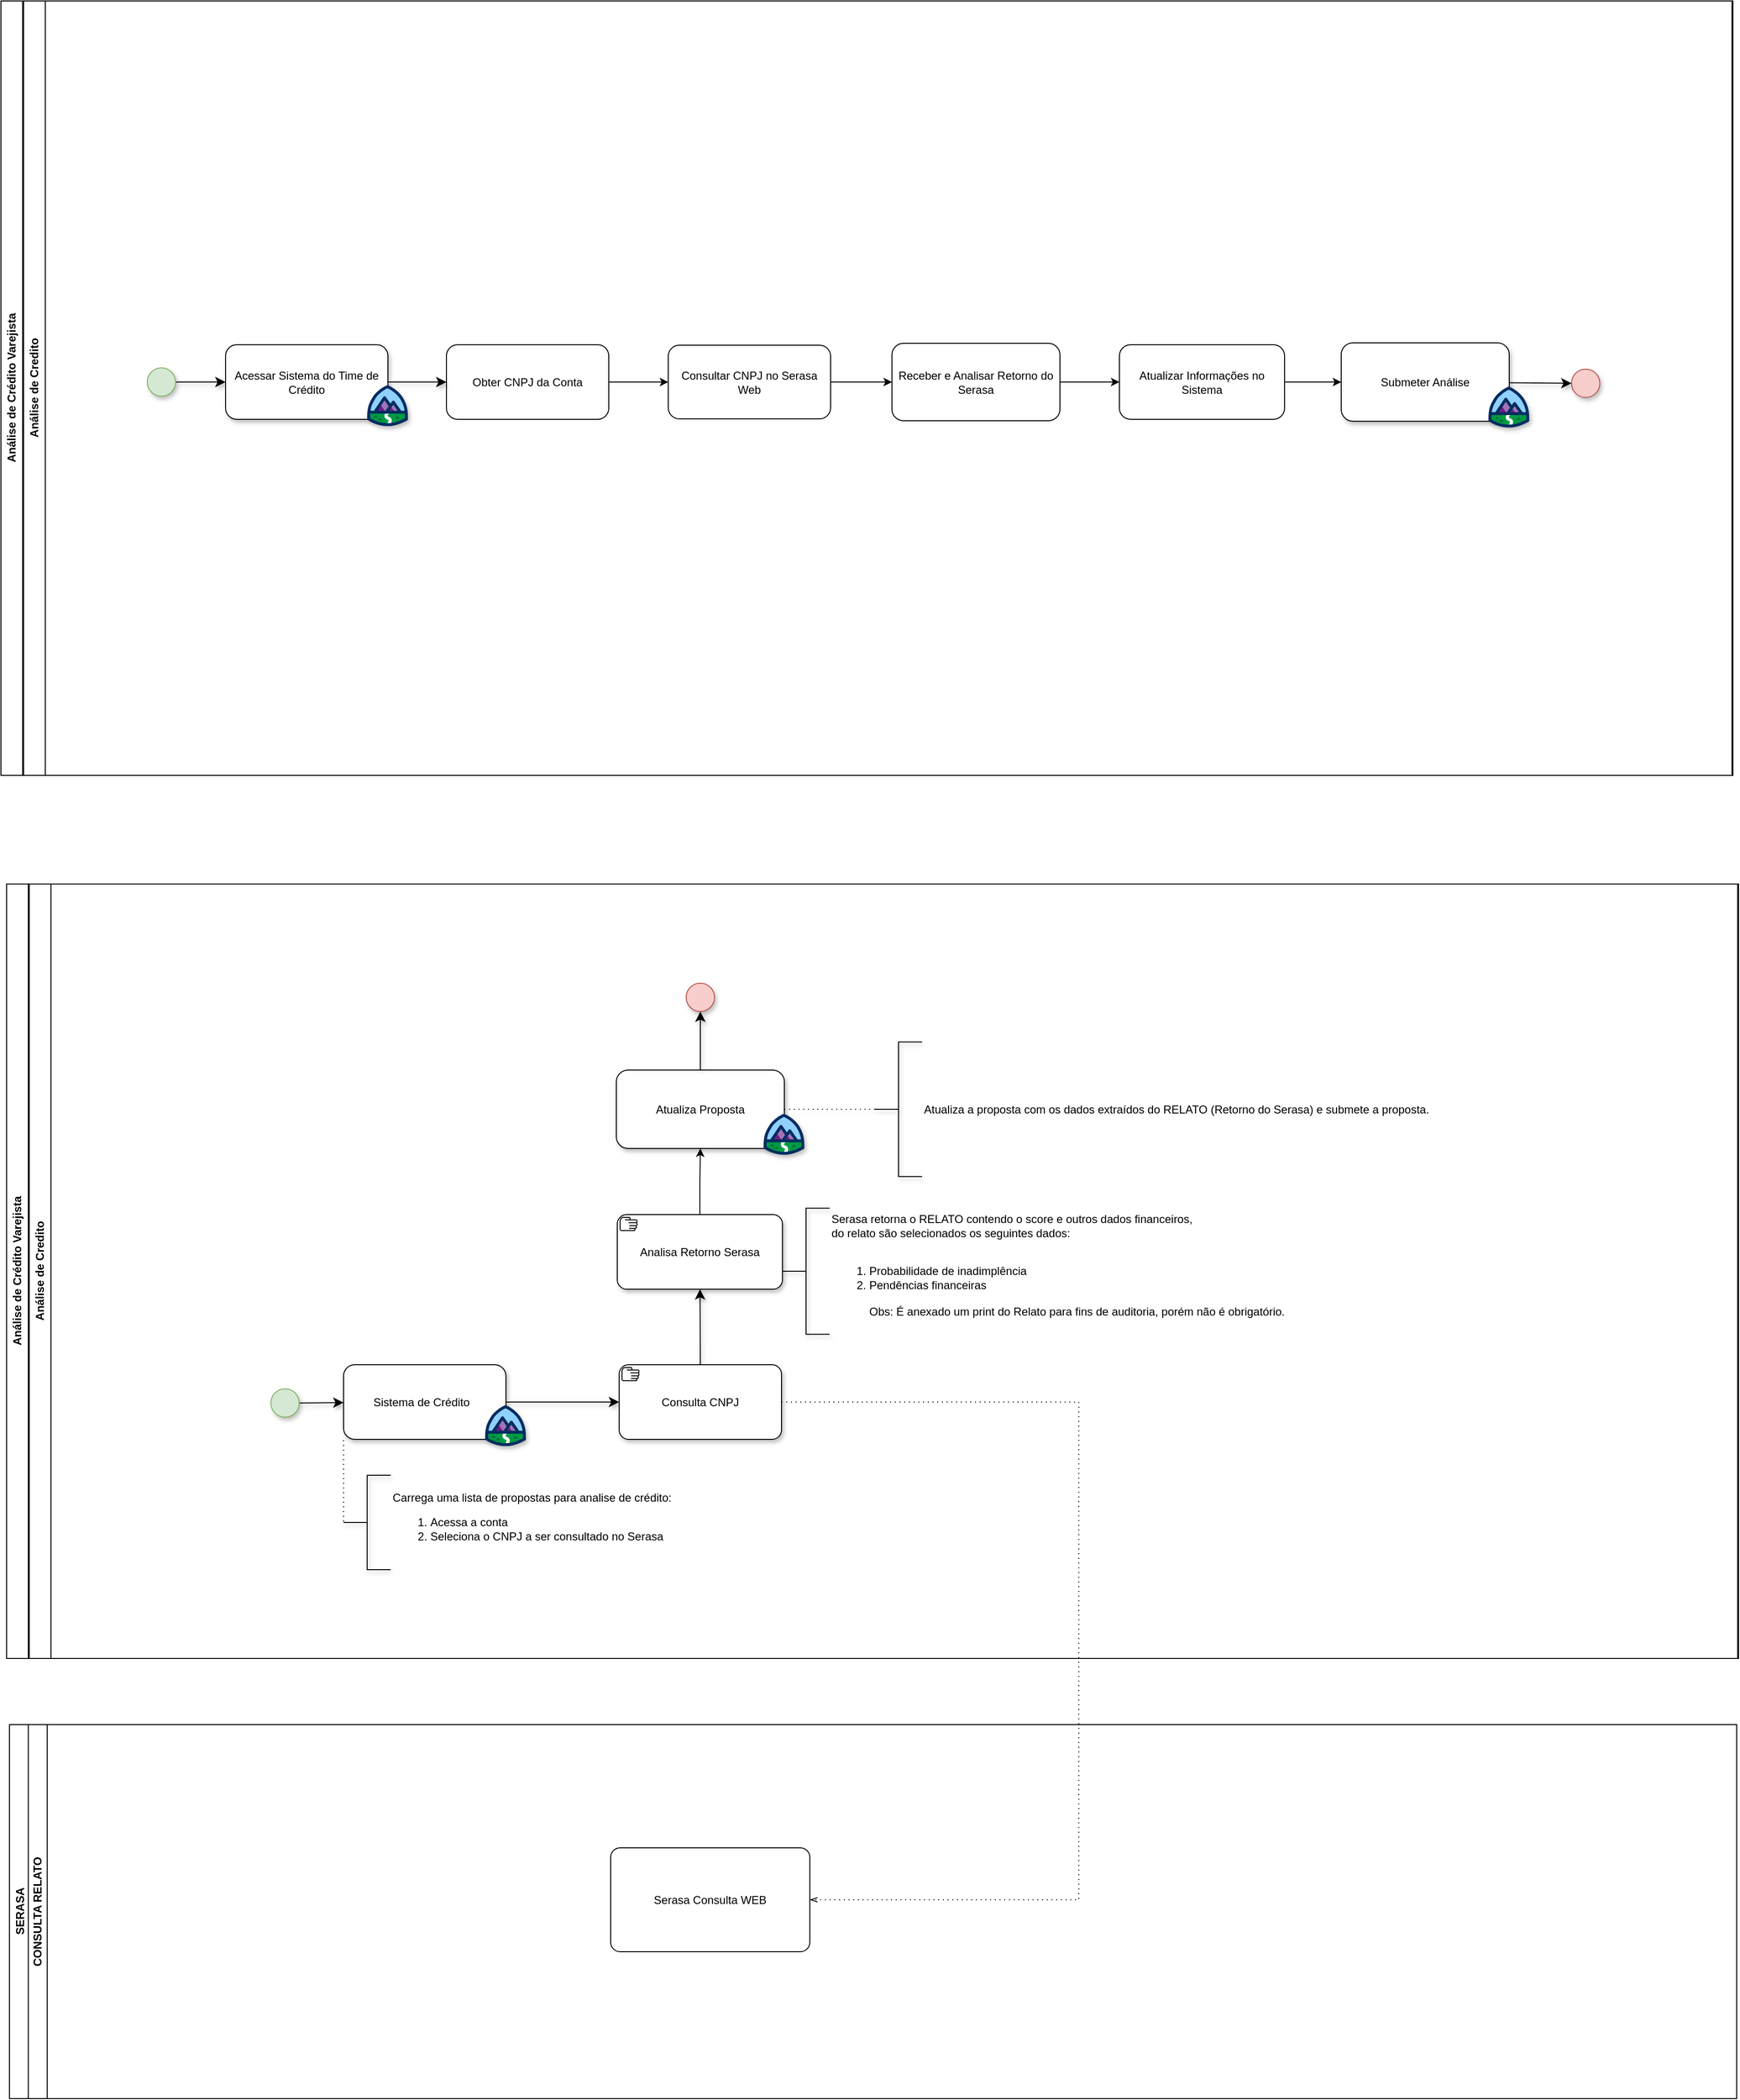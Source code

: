 <mxfile version="24.5.2" type="github">
  <diagram id="C5RBs43oDa-KdzZeNtuy" name="Page-1">
    <mxGraphModel dx="2840" dy="879" grid="0" gridSize="10" guides="1" tooltips="1" connect="1" arrows="1" fold="1" page="0" pageScale="1" pageWidth="827" pageHeight="1169" math="0" shadow="0">
      <root>
        <mxCell id="WIyWlLk6GJQsqaUBKTNV-0" />
        <mxCell id="WIyWlLk6GJQsqaUBKTNV-1" parent="WIyWlLk6GJQsqaUBKTNV-0" />
        <mxCell id="lvurAt_0jHL3qIo_Dz8O-0" value="Análise de Credito" style="swimlane;horizontal=0;whiteSpace=wrap;html=1;shadow=0;" vertex="1" parent="WIyWlLk6GJQsqaUBKTNV-1">
          <mxGeometry x="-140" y="1530" width="1811" height="820" as="geometry" />
        </mxCell>
        <mxCell id="lvurAt_0jHL3qIo_Dz8O-1" style="edgeStyle=none;curved=1;rounded=0;orthogonalLoop=1;jettySize=auto;html=1;fontSize=12;startSize=8;endSize=8;shadow=1;" edge="1" parent="lvurAt_0jHL3qIo_Dz8O-0" source="lvurAt_0jHL3qIo_Dz8O-2" target="lvurAt_0jHL3qIo_Dz8O-4">
          <mxGeometry relative="1" as="geometry" />
        </mxCell>
        <mxCell id="lvurAt_0jHL3qIo_Dz8O-2" value="" style="ellipse;whiteSpace=wrap;html=1;aspect=fixed;fillColor=#d5e8d4;strokeColor=#82b366;shadow=1;" vertex="1" parent="lvurAt_0jHL3qIo_Dz8O-0">
          <mxGeometry x="256" y="534.5" width="30" height="30" as="geometry" />
        </mxCell>
        <mxCell id="lvurAt_0jHL3qIo_Dz8O-3" value="" style="group;shadow=1;rounded=1;" vertex="1" connectable="0" parent="lvurAt_0jHL3qIo_Dz8O-0">
          <mxGeometry x="333" y="509" width="522" height="86.18" as="geometry" />
        </mxCell>
        <mxCell id="lvurAt_0jHL3qIo_Dz8O-4" value="&lt;div&gt;&amp;nbsp;Sistema de Crédito&amp;nbsp;&amp;nbsp;&lt;span style=&quot;background-color: initial;&quot;&gt;&amp;nbsp;&lt;/span&gt;&lt;/div&gt;" style="rounded=1;whiteSpace=wrap;html=1;shadow=1;glass=0;" vertex="1" parent="lvurAt_0jHL3qIo_Dz8O-3">
          <mxGeometry width="172" height="79" as="geometry" />
        </mxCell>
        <mxCell id="lvurAt_0jHL3qIo_Dz8O-5" value="" style="verticalLabelPosition=bottom;aspect=fixed;html=1;shape=mxgraph.salesforce.learning;shadow=1;" vertex="1" parent="lvurAt_0jHL3qIo_Dz8O-3">
          <mxGeometry x="150" y="42.83" width="43.35" height="43.35" as="geometry" />
        </mxCell>
        <mxCell id="lvurAt_0jHL3qIo_Dz8O-6" value="Carrega uma lista de propostas para analise de crédito:&lt;div&gt;&lt;ol&gt;&lt;li&gt;&lt;span style=&quot;background-color: initial; text-align: center; text-wrap: wrap;&quot;&gt;Acessa a conta&amp;nbsp;&lt;/span&gt;&lt;/li&gt;&lt;li&gt;&lt;span style=&quot;background-color: initial; text-align: center; text-wrap: wrap;&quot;&gt;Seleciona o CNPJ a ser consultado no Serasa&amp;nbsp;&lt;/span&gt;&lt;span style=&quot;background-color: initial; text-align: center; text-wrap: wrap;&quot;&gt;&amp;nbsp;&lt;/span&gt;&lt;/li&gt;&lt;/ol&gt;&lt;/div&gt;" style="html=1;shape=mxgraph.flowchart.annotation_2;align=left;labelPosition=right;shadow=1;" vertex="1" parent="lvurAt_0jHL3qIo_Dz8O-0">
          <mxGeometry x="333" y="626" width="50" height="100" as="geometry" />
        </mxCell>
        <mxCell id="lvurAt_0jHL3qIo_Dz8O-7" value="" style="edgeStyle=elbowEdgeStyle;fontSize=12;html=1;endFill=0;startFill=0;endSize=6;startSize=6;dashed=1;dashPattern=1 4;endArrow=none;startArrow=none;rounded=0;curved=1;entryX=0;entryY=0.5;entryDx=0;entryDy=0;entryPerimeter=0;shadow=1;" edge="1" parent="lvurAt_0jHL3qIo_Dz8O-0" target="lvurAt_0jHL3qIo_Dz8O-6">
          <mxGeometry width="160" relative="1" as="geometry">
            <mxPoint x="333" y="589" as="sourcePoint" />
            <mxPoint x="414" y="684" as="targetPoint" />
            <Array as="points" />
          </mxGeometry>
        </mxCell>
        <mxCell id="lvurAt_0jHL3qIo_Dz8O-8" value="" style="edgeStyle=none;curved=1;rounded=0;orthogonalLoop=1;jettySize=auto;html=1;fontSize=12;startSize=8;endSize=8;exitX=0.5;exitY=0;exitDx=0;exitDy=0;exitPerimeter=0;shadow=1;" edge="1" parent="lvurAt_0jHL3qIo_Dz8O-0" source="lvurAt_0jHL3qIo_Dz8O-9" target="lvurAt_0jHL3qIo_Dz8O-15">
          <mxGeometry relative="1" as="geometry">
            <mxPoint x="832.699" y="-23.0" as="sourcePoint" />
          </mxGeometry>
        </mxCell>
        <mxCell id="lvurAt_0jHL3qIo_Dz8O-9" value="&lt;div&gt;Consulta CNPJ&lt;/div&gt;" style="points=[[0.25,0,0],[0.5,0,0],[0.75,0,0],[1,0.25,0],[1,0.5,0],[1,0.75,0],[0.75,1,0],[0.5,1,0],[0.25,1,0],[0,0.75,0],[0,0.5,0],[0,0.25,0]];shape=mxgraph.bpmn.task;whiteSpace=wrap;rectStyle=rounded;size=10;html=1;container=1;expand=0;collapsible=0;taskMarker=manual;shadow=1;" vertex="1" parent="lvurAt_0jHL3qIo_Dz8O-0">
          <mxGeometry x="625" y="509" width="172" height="79" as="geometry" />
        </mxCell>
        <mxCell id="lvurAt_0jHL3qIo_Dz8O-10" value="" style="edgeStyle=none;curved=1;rounded=0;orthogonalLoop=1;jettySize=auto;html=1;fontSize=12;startSize=8;endSize=8;shadow=1;" edge="1" parent="lvurAt_0jHL3qIo_Dz8O-0" source="lvurAt_0jHL3qIo_Dz8O-4" target="lvurAt_0jHL3qIo_Dz8O-9">
          <mxGeometry relative="1" as="geometry" />
        </mxCell>
        <mxCell id="lvurAt_0jHL3qIo_Dz8O-11" value="Atualiza a proposta com os dados extraídos do RELATO (Retorno do Serasa) e submete a proposta." style="html=1;shape=mxgraph.flowchart.annotation_2;align=left;labelPosition=right;shadow=1;" vertex="1" parent="lvurAt_0jHL3qIo_Dz8O-0">
          <mxGeometry x="896" y="167.25" width="50" height="142.5" as="geometry" />
        </mxCell>
        <mxCell id="lvurAt_0jHL3qIo_Dz8O-12" value="" style="edgeStyle=elbowEdgeStyle;fontSize=12;html=1;endFill=0;startFill=0;endSize=6;startSize=6;dashed=1;dashPattern=1 4;endArrow=none;startArrow=none;rounded=0;shadow=1;" edge="1" parent="lvurAt_0jHL3qIo_Dz8O-0" source="lvurAt_0jHL3qIo_Dz8O-18" target="lvurAt_0jHL3qIo_Dz8O-11">
          <mxGeometry width="160" relative="1" as="geometry">
            <mxPoint x="799" y="237" as="sourcePoint" />
            <mxPoint x="850" y="454" as="targetPoint" />
          </mxGeometry>
        </mxCell>
        <mxCell id="lvurAt_0jHL3qIo_Dz8O-13" value="Análise de Crédito Varejista" style="swimlane;horizontal=0;whiteSpace=wrap;html=1;" vertex="1" parent="lvurAt_0jHL3qIo_Dz8O-0">
          <mxGeometry x="-24" width="1834" height="820" as="geometry" />
        </mxCell>
        <mxCell id="lvurAt_0jHL3qIo_Dz8O-14" value="" style="edgeStyle=orthogonalEdgeStyle;rounded=0;orthogonalLoop=1;jettySize=auto;html=1;" edge="1" parent="lvurAt_0jHL3qIo_Dz8O-13" source="lvurAt_0jHL3qIo_Dz8O-15" target="lvurAt_0jHL3qIo_Dz8O-18">
          <mxGeometry relative="1" as="geometry" />
        </mxCell>
        <mxCell id="lvurAt_0jHL3qIo_Dz8O-15" value="Analisa Retorno Serasa" style="points=[[0.25,0,0],[0.5,0,0],[0.75,0,0],[1,0.25,0],[1,0.5,0],[1,0.75,0],[0.75,1,0],[0.5,1,0],[0.25,1,0],[0,0.75,0],[0,0.5,0],[0,0.25,0]];shape=mxgraph.bpmn.task;whiteSpace=wrap;rectStyle=rounded;size=10;html=1;container=1;expand=0;collapsible=0;taskMarker=manual;shadow=1;" vertex="1" parent="lvurAt_0jHL3qIo_Dz8O-13">
          <mxGeometry x="647" y="350" width="175" height="79" as="geometry" />
        </mxCell>
        <mxCell id="lvurAt_0jHL3qIo_Dz8O-16" value="Serasa retorna o RELATO contendo o score e outros dados financeiros,&amp;nbsp;&lt;div&gt;do relato são selecionados os seguintes dados:&lt;div&gt;&lt;br&gt;&lt;/div&gt;&lt;div&gt;&lt;ol&gt;&lt;li&gt;Probabilidade de inadimplência&lt;/li&gt;&lt;li&gt;Pendências financeiras&lt;br&gt;&lt;br&gt;Obs: É anexado um print do Relato para fins de auditoria, porém não é obrigatório.&lt;/li&gt;&lt;/ol&gt;&lt;/div&gt;&lt;/div&gt;" style="html=1;shape=mxgraph.flowchart.annotation_2;align=left;labelPosition=right;shadow=1;" vertex="1" parent="lvurAt_0jHL3qIo_Dz8O-13">
          <mxGeometry x="822" y="343.25" width="50" height="133.5" as="geometry" />
        </mxCell>
        <mxCell id="lvurAt_0jHL3qIo_Dz8O-17" value="" style="group;shadow=1;rounded=1;" vertex="1" connectable="0" parent="lvurAt_0jHL3qIo_Dz8O-13">
          <mxGeometry x="646" y="197" width="199.35" height="89.68" as="geometry" />
        </mxCell>
        <mxCell id="lvurAt_0jHL3qIo_Dz8O-18" value="&lt;div&gt;Atualiza Proposta&lt;br&gt;&lt;/div&gt;" style="rounded=1;whiteSpace=wrap;html=1;shadow=1;glass=0;" vertex="1" parent="lvurAt_0jHL3qIo_Dz8O-17">
          <mxGeometry width="178" height="83" as="geometry" />
        </mxCell>
        <mxCell id="lvurAt_0jHL3qIo_Dz8O-19" style="edgeStyle=none;curved=1;rounded=0;orthogonalLoop=1;jettySize=auto;html=1;entryX=0;entryY=0.5;entryDx=0;entryDy=0;fontSize=12;startSize=8;endSize=8;shadow=1;" edge="1" parent="lvurAt_0jHL3qIo_Dz8O-17" source="lvurAt_0jHL3qIo_Dz8O-18" target="lvurAt_0jHL3qIo_Dz8O-18">
          <mxGeometry relative="1" as="geometry" />
        </mxCell>
        <mxCell id="lvurAt_0jHL3qIo_Dz8O-20" value="" style="verticalLabelPosition=bottom;aspect=fixed;html=1;shape=mxgraph.salesforce.learning;shadow=1;" vertex="1" parent="lvurAt_0jHL3qIo_Dz8O-17">
          <mxGeometry x="156" y="46.33" width="43.35" height="43.35" as="geometry" />
        </mxCell>
        <mxCell id="lvurAt_0jHL3qIo_Dz8O-21" value="" style="ellipse;whiteSpace=wrap;html=1;aspect=fixed;fillColor=#f8cecc;strokeColor=#b85450;shadow=1;" vertex="1" parent="lvurAt_0jHL3qIo_Dz8O-13">
          <mxGeometry x="720" y="105" width="30" height="30" as="geometry" />
        </mxCell>
        <mxCell id="lvurAt_0jHL3qIo_Dz8O-22" value="" style="edgeStyle=none;curved=1;rounded=0;orthogonalLoop=1;jettySize=auto;html=1;fontSize=12;startSize=8;endSize=8;shadow=1;entryX=0.5;entryY=1;entryDx=0;entryDy=0;" edge="1" parent="lvurAt_0jHL3qIo_Dz8O-13" source="lvurAt_0jHL3qIo_Dz8O-18" target="lvurAt_0jHL3qIo_Dz8O-21">
          <mxGeometry relative="1" as="geometry">
            <mxPoint x="735.887" y="142.0" as="targetPoint" />
          </mxGeometry>
        </mxCell>
        <mxCell id="lvurAt_0jHL3qIo_Dz8O-23" value="" style="edgeStyle=elbowEdgeStyle;fontSize=12;html=1;endFill=0;startFill=0;endSize=6;startSize=6;dashed=1;dashPattern=1 4;endArrow=openThin;startArrow=none;rounded=0;entryX=1;entryY=0.5;entryDx=0;entryDy=0;entryPerimeter=0;shadow=0;" edge="1" parent="WIyWlLk6GJQsqaUBKTNV-1" source="lvurAt_0jHL3qIo_Dz8O-9" target="lvurAt_0jHL3qIo_Dz8O-26">
          <mxGeometry width="160" relative="1" as="geometry">
            <mxPoint x="865.0" y="2120" as="sourcePoint" />
            <mxPoint x="1148" y="2576.5" as="targetPoint" />
            <Array as="points">
              <mxPoint x="972" y="2445.5" />
            </Array>
          </mxGeometry>
        </mxCell>
        <mxCell id="lvurAt_0jHL3qIo_Dz8O-24" value="SERASA" style="swimlane;horizontal=0;whiteSpace=wrap;html=1;" vertex="1" parent="WIyWlLk6GJQsqaUBKTNV-1">
          <mxGeometry x="-161" y="2420" width="1830" height="396" as="geometry" />
        </mxCell>
        <mxCell id="lvurAt_0jHL3qIo_Dz8O-25" value="CONSULTA RELATO" style="swimlane;startSize=20;horizontal=0;html=1;whiteSpace=wrap;shadow=0;" vertex="1" parent="lvurAt_0jHL3qIo_Dz8O-24">
          <mxGeometry x="20" width="1810" height="396" as="geometry" />
        </mxCell>
        <mxCell id="lvurAt_0jHL3qIo_Dz8O-26" value="Serasa Consulta WEB" style="points=[[0.25,0,0],[0.5,0,0],[0.75,0,0],[1,0.25,0],[1,0.5,0],[1,0.75,0],[0.75,1,0],[0.5,1,0],[0.25,1,0],[0,0.75,0],[0,0.5,0],[0,0.25,0]];shape=mxgraph.bpmn.task;whiteSpace=wrap;rectStyle=rounded;size=10;html=1;container=1;expand=0;collapsible=0;taskMarker=abstract;shadow=0;" vertex="1" parent="lvurAt_0jHL3qIo_Dz8O-25">
          <mxGeometry x="617" y="130.5" width="211" height="110" as="geometry" />
        </mxCell>
        <mxCell id="lvurAt_0jHL3qIo_Dz8O-27" value="Análise de Credito" style="swimlane;horizontal=0;whiteSpace=wrap;html=1;shadow=0;" vertex="1" parent="WIyWlLk6GJQsqaUBKTNV-1">
          <mxGeometry x="-146" y="595" width="1811" height="820" as="geometry" />
        </mxCell>
        <mxCell id="lvurAt_0jHL3qIo_Dz8O-40" value="Análise de Crédito Varejista" style="swimlane;horizontal=0;whiteSpace=wrap;html=1;" vertex="1" parent="lvurAt_0jHL3qIo_Dz8O-27">
          <mxGeometry x="-24" width="1834" height="820" as="geometry" />
        </mxCell>
        <mxCell id="lvurAt_0jHL3qIo_Dz8O-41" value="" style="edgeStyle=orthogonalEdgeStyle;rounded=0;orthogonalLoop=1;jettySize=auto;html=1;" edge="1" parent="lvurAt_0jHL3qIo_Dz8O-40" source="lvurAt_0jHL3qIo_Dz8O-42" target="lvurAt_0jHL3qIo_Dz8O-45">
          <mxGeometry relative="1" as="geometry" />
        </mxCell>
        <mxCell id="lvurAt_0jHL3qIo_Dz8O-42" value="Atualizar Informações no Sistema" style="rounded=1;whiteSpace=wrap;html=1;" vertex="1" parent="lvurAt_0jHL3qIo_Dz8O-40">
          <mxGeometry x="1185" y="364" width="175" height="79" as="geometry" />
        </mxCell>
        <mxCell id="lvurAt_0jHL3qIo_Dz8O-44" value="" style="group;shadow=1;rounded=1;" vertex="1" connectable="0" parent="lvurAt_0jHL3qIo_Dz8O-40">
          <mxGeometry x="1420" y="362" width="199.35" height="89.68" as="geometry" />
        </mxCell>
        <mxCell id="lvurAt_0jHL3qIo_Dz8O-45" value="&lt;div&gt;Submeter Análise&lt;br&gt;&lt;/div&gt;" style="rounded=1;whiteSpace=wrap;html=1;shadow=1;glass=0;" vertex="1" parent="lvurAt_0jHL3qIo_Dz8O-44">
          <mxGeometry width="178" height="83" as="geometry" />
        </mxCell>
        <mxCell id="lvurAt_0jHL3qIo_Dz8O-46" style="edgeStyle=none;curved=1;rounded=0;orthogonalLoop=1;jettySize=auto;html=1;entryX=0;entryY=0.5;entryDx=0;entryDy=0;fontSize=12;startSize=8;endSize=8;shadow=1;" edge="1" parent="lvurAt_0jHL3qIo_Dz8O-44" source="lvurAt_0jHL3qIo_Dz8O-45" target="lvurAt_0jHL3qIo_Dz8O-45">
          <mxGeometry relative="1" as="geometry" />
        </mxCell>
        <mxCell id="lvurAt_0jHL3qIo_Dz8O-47" value="" style="verticalLabelPosition=bottom;aspect=fixed;html=1;shape=mxgraph.salesforce.learning;shadow=1;" vertex="1" parent="lvurAt_0jHL3qIo_Dz8O-44">
          <mxGeometry x="156" y="46.33" width="43.35" height="43.35" as="geometry" />
        </mxCell>
        <mxCell id="lvurAt_0jHL3qIo_Dz8O-48" value="" style="ellipse;whiteSpace=wrap;html=1;aspect=fixed;fillColor=#f8cecc;strokeColor=#b85450;shadow=1;" vertex="1" parent="lvurAt_0jHL3qIo_Dz8O-40">
          <mxGeometry x="1664" y="389.84" width="30" height="30" as="geometry" />
        </mxCell>
        <mxCell id="lvurAt_0jHL3qIo_Dz8O-49" value="" style="edgeStyle=none;curved=1;rounded=0;orthogonalLoop=1;jettySize=auto;html=1;fontSize=12;startSize=8;endSize=8;shadow=1;entryX=0;entryY=0.5;entryDx=0;entryDy=0;" edge="1" parent="lvurAt_0jHL3qIo_Dz8O-40" source="lvurAt_0jHL3qIo_Dz8O-45" target="lvurAt_0jHL3qIo_Dz8O-48">
          <mxGeometry relative="1" as="geometry">
            <mxPoint x="1364" y="145.5" as="targetPoint" />
          </mxGeometry>
        </mxCell>
        <mxCell id="lvurAt_0jHL3qIo_Dz8O-28" style="edgeStyle=none;curved=1;rounded=0;orthogonalLoop=1;jettySize=auto;html=1;fontSize=12;startSize=8;endSize=8;shadow=1;" edge="1" parent="lvurAt_0jHL3qIo_Dz8O-40" source="lvurAt_0jHL3qIo_Dz8O-29" target="lvurAt_0jHL3qIo_Dz8O-31">
          <mxGeometry relative="1" as="geometry" />
        </mxCell>
        <mxCell id="lvurAt_0jHL3qIo_Dz8O-29" value="" style="ellipse;whiteSpace=wrap;html=1;aspect=fixed;fillColor=#d5e8d4;strokeColor=#82b366;shadow=1;" vertex="1" parent="lvurAt_0jHL3qIo_Dz8O-40">
          <mxGeometry x="155" y="388.5" width="30" height="30" as="geometry" />
        </mxCell>
        <mxCell id="lvurAt_0jHL3qIo_Dz8O-31" value="Acessar Sistema do Time de Crédito" style="rounded=1;whiteSpace=wrap;html=1;shadow=1;glass=0;" vertex="1" parent="lvurAt_0jHL3qIo_Dz8O-40">
          <mxGeometry x="238" y="364" width="172" height="79" as="geometry" />
        </mxCell>
        <mxCell id="lvurAt_0jHL3qIo_Dz8O-32" value="" style="verticalLabelPosition=bottom;aspect=fixed;html=1;shape=mxgraph.salesforce.learning;shadow=1;" vertex="1" parent="lvurAt_0jHL3qIo_Dz8O-40">
          <mxGeometry x="388" y="406.83" width="43.35" height="43.35" as="geometry" />
        </mxCell>
        <mxCell id="lvurAt_0jHL3qIo_Dz8O-51" style="edgeStyle=orthogonalEdgeStyle;rounded=0;orthogonalLoop=1;jettySize=auto;html=1;" edge="1" parent="lvurAt_0jHL3qIo_Dz8O-40" source="lvurAt_0jHL3qIo_Dz8O-36" target="lvurAt_0jHL3qIo_Dz8O-50">
          <mxGeometry relative="1" as="geometry" />
        </mxCell>
        <mxCell id="lvurAt_0jHL3qIo_Dz8O-36" value="&lt;div&gt;Obter CNPJ da Conta  &lt;/div&gt;" style="rounded=1;whiteSpace=wrap;html=1;" vertex="1" parent="lvurAt_0jHL3qIo_Dz8O-40">
          <mxGeometry x="472" y="364" width="172" height="79" as="geometry" />
        </mxCell>
        <mxCell id="lvurAt_0jHL3qIo_Dz8O-37" value="" style="edgeStyle=none;curved=1;rounded=0;orthogonalLoop=1;jettySize=auto;html=1;fontSize=12;startSize=8;endSize=8;shadow=1;" edge="1" parent="lvurAt_0jHL3qIo_Dz8O-40" source="lvurAt_0jHL3qIo_Dz8O-31" target="lvurAt_0jHL3qIo_Dz8O-36">
          <mxGeometry relative="1" as="geometry" />
        </mxCell>
        <mxCell id="lvurAt_0jHL3qIo_Dz8O-54" value="" style="edgeStyle=orthogonalEdgeStyle;rounded=0;orthogonalLoop=1;jettySize=auto;html=1;" edge="1" parent="lvurAt_0jHL3qIo_Dz8O-40" source="lvurAt_0jHL3qIo_Dz8O-50" target="lvurAt_0jHL3qIo_Dz8O-53">
          <mxGeometry relative="1" as="geometry" />
        </mxCell>
        <mxCell id="lvurAt_0jHL3qIo_Dz8O-50" value="Consultar CNPJ no Serasa Web" style="rounded=1;whiteSpace=wrap;html=1;" vertex="1" parent="lvurAt_0jHL3qIo_Dz8O-40">
          <mxGeometry x="707" y="364.5" width="172" height="78" as="geometry" />
        </mxCell>
        <mxCell id="lvurAt_0jHL3qIo_Dz8O-55" style="edgeStyle=orthogonalEdgeStyle;rounded=0;orthogonalLoop=1;jettySize=auto;html=1;" edge="1" parent="lvurAt_0jHL3qIo_Dz8O-40" source="lvurAt_0jHL3qIo_Dz8O-53" target="lvurAt_0jHL3qIo_Dz8O-42">
          <mxGeometry relative="1" as="geometry" />
        </mxCell>
        <mxCell id="lvurAt_0jHL3qIo_Dz8O-53" value="Receber e Analisar Retorno do Serasa" style="whiteSpace=wrap;html=1;rounded=1;" vertex="1" parent="lvurAt_0jHL3qIo_Dz8O-40">
          <mxGeometry x="944" y="362.5" width="178" height="82" as="geometry" />
        </mxCell>
      </root>
    </mxGraphModel>
  </diagram>
</mxfile>
